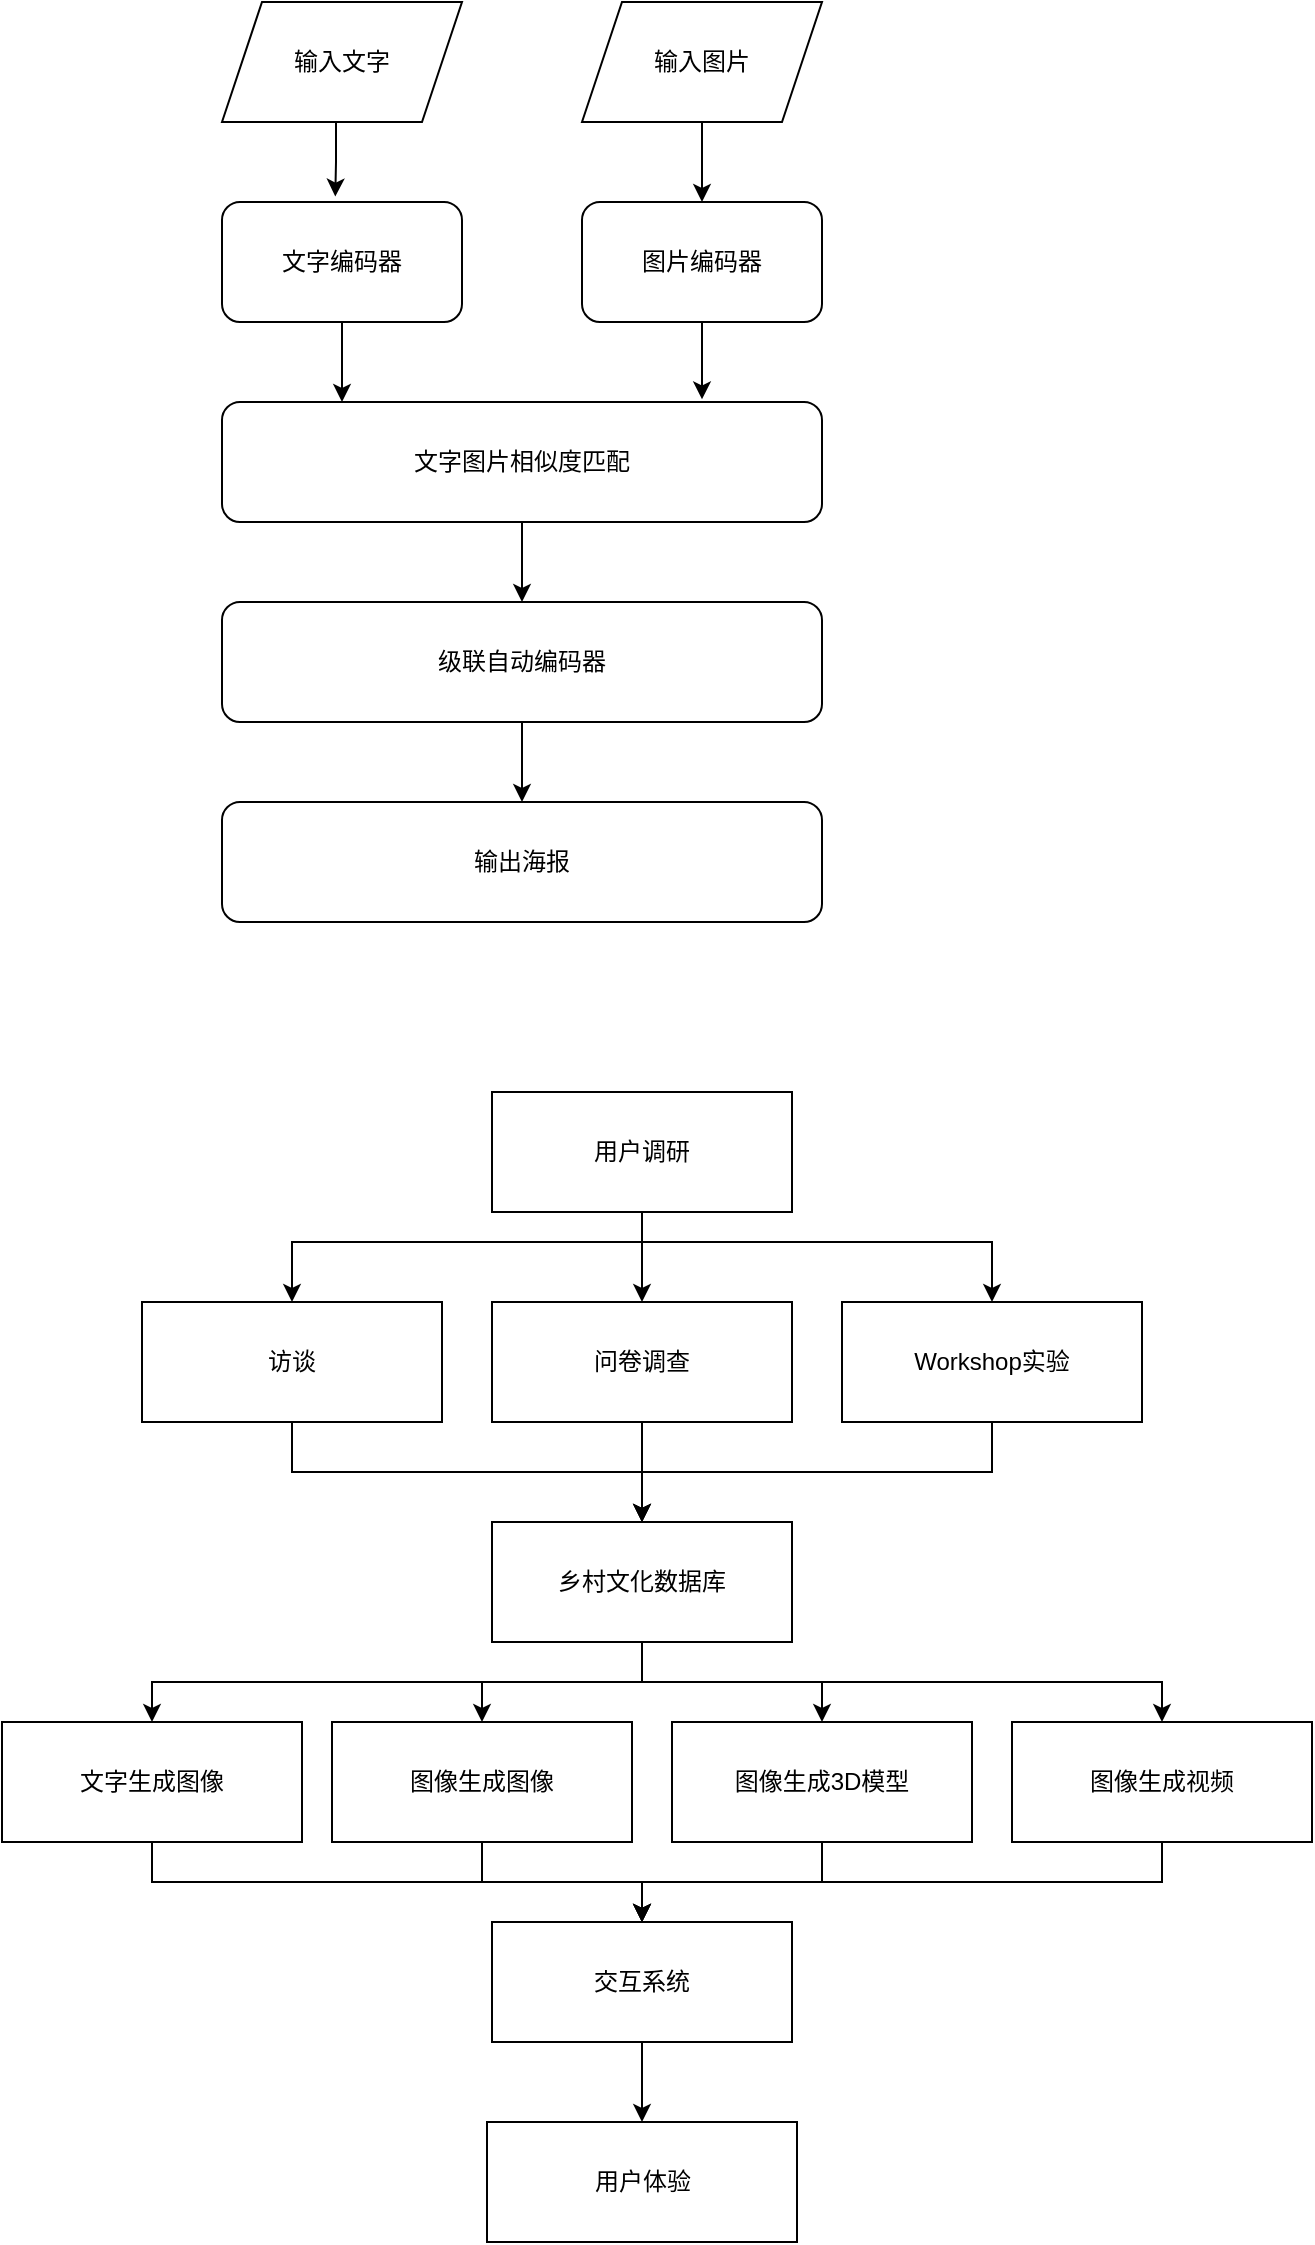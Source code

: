 <mxfile version="20.8.20" type="github">
  <diagram id="C5RBs43oDa-KdzZeNtuy" name="Page-1">
    <mxGraphModel dx="1360" dy="814" grid="1" gridSize="10" guides="1" tooltips="1" connect="1" arrows="1" fold="1" page="1" pageScale="1" pageWidth="827" pageHeight="1169" math="0" shadow="0">
      <root>
        <mxCell id="WIyWlLk6GJQsqaUBKTNV-0" />
        <mxCell id="WIyWlLk6GJQsqaUBKTNV-1" parent="WIyWlLk6GJQsqaUBKTNV-0" />
        <mxCell id="Au55FGA9Pkdlzi18izdJ-8" style="edgeStyle=orthogonalEdgeStyle;rounded=0;orthogonalLoop=1;jettySize=auto;html=1;entryX=0.472;entryY=-0.045;entryDx=0;entryDy=0;entryPerimeter=0;" edge="1" parent="WIyWlLk6GJQsqaUBKTNV-1" source="Au55FGA9Pkdlzi18izdJ-0" target="Au55FGA9Pkdlzi18izdJ-3">
          <mxGeometry relative="1" as="geometry">
            <Array as="points">
              <mxPoint x="217" y="120" />
              <mxPoint x="217" y="120" />
            </Array>
          </mxGeometry>
        </mxCell>
        <mxCell id="Au55FGA9Pkdlzi18izdJ-0" value="输入文字" style="shape=parallelogram;perimeter=parallelogramPerimeter;whiteSpace=wrap;html=1;fixedSize=1;" vertex="1" parent="WIyWlLk6GJQsqaUBKTNV-1">
          <mxGeometry x="160" y="40" width="120" height="60" as="geometry" />
        </mxCell>
        <mxCell id="Au55FGA9Pkdlzi18izdJ-9" style="edgeStyle=orthogonalEdgeStyle;rounded=0;orthogonalLoop=1;jettySize=auto;html=1;entryX=0.5;entryY=0;entryDx=0;entryDy=0;" edge="1" parent="WIyWlLk6GJQsqaUBKTNV-1" source="Au55FGA9Pkdlzi18izdJ-1" target="Au55FGA9Pkdlzi18izdJ-4">
          <mxGeometry relative="1" as="geometry" />
        </mxCell>
        <mxCell id="Au55FGA9Pkdlzi18izdJ-1" value="输入图片" style="shape=parallelogram;perimeter=parallelogramPerimeter;whiteSpace=wrap;html=1;fixedSize=1;" vertex="1" parent="WIyWlLk6GJQsqaUBKTNV-1">
          <mxGeometry x="340" y="40" width="120" height="60" as="geometry" />
        </mxCell>
        <mxCell id="Au55FGA9Pkdlzi18izdJ-10" style="edgeStyle=orthogonalEdgeStyle;rounded=0;orthogonalLoop=1;jettySize=auto;html=1;" edge="1" parent="WIyWlLk6GJQsqaUBKTNV-1" source="Au55FGA9Pkdlzi18izdJ-3">
          <mxGeometry relative="1" as="geometry">
            <mxPoint x="220" y="240" as="targetPoint" />
            <Array as="points">
              <mxPoint x="220" y="240" />
            </Array>
          </mxGeometry>
        </mxCell>
        <mxCell id="Au55FGA9Pkdlzi18izdJ-3" value="文字编码器" style="rounded=1;whiteSpace=wrap;html=1;" vertex="1" parent="WIyWlLk6GJQsqaUBKTNV-1">
          <mxGeometry x="160" y="140" width="120" height="60" as="geometry" />
        </mxCell>
        <mxCell id="Au55FGA9Pkdlzi18izdJ-11" style="edgeStyle=orthogonalEdgeStyle;rounded=0;orthogonalLoop=1;jettySize=auto;html=1;entryX=0.8;entryY=-0.022;entryDx=0;entryDy=0;entryPerimeter=0;" edge="1" parent="WIyWlLk6GJQsqaUBKTNV-1" source="Au55FGA9Pkdlzi18izdJ-4" target="Au55FGA9Pkdlzi18izdJ-5">
          <mxGeometry relative="1" as="geometry">
            <Array as="points" />
          </mxGeometry>
        </mxCell>
        <mxCell id="Au55FGA9Pkdlzi18izdJ-4" value="图片编码器" style="rounded=1;whiteSpace=wrap;html=1;" vertex="1" parent="WIyWlLk6GJQsqaUBKTNV-1">
          <mxGeometry x="340" y="140" width="120" height="60" as="geometry" />
        </mxCell>
        <mxCell id="Au55FGA9Pkdlzi18izdJ-12" style="edgeStyle=orthogonalEdgeStyle;rounded=0;orthogonalLoop=1;jettySize=auto;html=1;entryX=0.5;entryY=0;entryDx=0;entryDy=0;" edge="1" parent="WIyWlLk6GJQsqaUBKTNV-1" source="Au55FGA9Pkdlzi18izdJ-5" target="Au55FGA9Pkdlzi18izdJ-6">
          <mxGeometry relative="1" as="geometry" />
        </mxCell>
        <mxCell id="Au55FGA9Pkdlzi18izdJ-5" value="文字图片相似度匹配" style="rounded=1;whiteSpace=wrap;html=1;" vertex="1" parent="WIyWlLk6GJQsqaUBKTNV-1">
          <mxGeometry x="160" y="240" width="300" height="60" as="geometry" />
        </mxCell>
        <mxCell id="Au55FGA9Pkdlzi18izdJ-13" style="edgeStyle=orthogonalEdgeStyle;rounded=0;orthogonalLoop=1;jettySize=auto;html=1;entryX=0.5;entryY=0;entryDx=0;entryDy=0;" edge="1" parent="WIyWlLk6GJQsqaUBKTNV-1" source="Au55FGA9Pkdlzi18izdJ-6" target="Au55FGA9Pkdlzi18izdJ-7">
          <mxGeometry relative="1" as="geometry" />
        </mxCell>
        <mxCell id="Au55FGA9Pkdlzi18izdJ-6" value="级联自动编码器" style="rounded=1;whiteSpace=wrap;html=1;" vertex="1" parent="WIyWlLk6GJQsqaUBKTNV-1">
          <mxGeometry x="160" y="340" width="300" height="60" as="geometry" />
        </mxCell>
        <mxCell id="Au55FGA9Pkdlzi18izdJ-7" value="输出海报" style="rounded=1;whiteSpace=wrap;html=1;" vertex="1" parent="WIyWlLk6GJQsqaUBKTNV-1">
          <mxGeometry x="160" y="440" width="300" height="60" as="geometry" />
        </mxCell>
        <mxCell id="Au55FGA9Pkdlzi18izdJ-37" style="edgeStyle=orthogonalEdgeStyle;rounded=0;orthogonalLoop=1;jettySize=auto;html=1;entryX=0.5;entryY=0;entryDx=0;entryDy=0;" edge="1" parent="WIyWlLk6GJQsqaUBKTNV-1" source="Au55FGA9Pkdlzi18izdJ-14" target="Au55FGA9Pkdlzi18izdJ-26">
          <mxGeometry relative="1" as="geometry">
            <Array as="points">
              <mxPoint x="370" y="880" />
              <mxPoint x="125" y="880" />
            </Array>
          </mxGeometry>
        </mxCell>
        <mxCell id="Au55FGA9Pkdlzi18izdJ-38" style="edgeStyle=orthogonalEdgeStyle;rounded=0;orthogonalLoop=1;jettySize=auto;html=1;entryX=0.5;entryY=0;entryDx=0;entryDy=0;" edge="1" parent="WIyWlLk6GJQsqaUBKTNV-1" source="Au55FGA9Pkdlzi18izdJ-14" target="Au55FGA9Pkdlzi18izdJ-27">
          <mxGeometry relative="1" as="geometry" />
        </mxCell>
        <mxCell id="Au55FGA9Pkdlzi18izdJ-39" style="edgeStyle=orthogonalEdgeStyle;rounded=0;orthogonalLoop=1;jettySize=auto;html=1;" edge="1" parent="WIyWlLk6GJQsqaUBKTNV-1" source="Au55FGA9Pkdlzi18izdJ-14" target="Au55FGA9Pkdlzi18izdJ-28">
          <mxGeometry relative="1" as="geometry" />
        </mxCell>
        <mxCell id="Au55FGA9Pkdlzi18izdJ-40" style="edgeStyle=orthogonalEdgeStyle;rounded=0;orthogonalLoop=1;jettySize=auto;html=1;" edge="1" parent="WIyWlLk6GJQsqaUBKTNV-1" source="Au55FGA9Pkdlzi18izdJ-14" target="Au55FGA9Pkdlzi18izdJ-29">
          <mxGeometry relative="1" as="geometry">
            <Array as="points">
              <mxPoint x="370" y="880" />
              <mxPoint x="630" y="880" />
            </Array>
          </mxGeometry>
        </mxCell>
        <mxCell id="Au55FGA9Pkdlzi18izdJ-14" value="乡村文化数据库" style="rounded=0;whiteSpace=wrap;html=1;" vertex="1" parent="WIyWlLk6GJQsqaUBKTNV-1">
          <mxGeometry x="295" y="800" width="150" height="60" as="geometry" />
        </mxCell>
        <mxCell id="Au55FGA9Pkdlzi18izdJ-30" style="edgeStyle=orthogonalEdgeStyle;rounded=0;orthogonalLoop=1;jettySize=auto;html=1;entryX=0.5;entryY=0;entryDx=0;entryDy=0;" edge="1" parent="WIyWlLk6GJQsqaUBKTNV-1" source="Au55FGA9Pkdlzi18izdJ-15" target="Au55FGA9Pkdlzi18izdJ-21">
          <mxGeometry relative="1" as="geometry" />
        </mxCell>
        <mxCell id="Au55FGA9Pkdlzi18izdJ-31" style="edgeStyle=orthogonalEdgeStyle;rounded=0;orthogonalLoop=1;jettySize=auto;html=1;entryX=0.5;entryY=0;entryDx=0;entryDy=0;" edge="1" parent="WIyWlLk6GJQsqaUBKTNV-1" target="Au55FGA9Pkdlzi18izdJ-20">
          <mxGeometry relative="1" as="geometry">
            <mxPoint x="370" y="650" as="sourcePoint" />
            <Array as="points">
              <mxPoint x="370" y="660" />
              <mxPoint x="195" y="660" />
            </Array>
          </mxGeometry>
        </mxCell>
        <mxCell id="Au55FGA9Pkdlzi18izdJ-32" style="edgeStyle=orthogonalEdgeStyle;rounded=0;orthogonalLoop=1;jettySize=auto;html=1;exitX=0.5;exitY=1;exitDx=0;exitDy=0;" edge="1" parent="WIyWlLk6GJQsqaUBKTNV-1" source="Au55FGA9Pkdlzi18izdJ-15" target="Au55FGA9Pkdlzi18izdJ-22">
          <mxGeometry relative="1" as="geometry">
            <Array as="points">
              <mxPoint x="370" y="660" />
              <mxPoint x="545" y="660" />
            </Array>
          </mxGeometry>
        </mxCell>
        <mxCell id="Au55FGA9Pkdlzi18izdJ-15" value="用户调研" style="rounded=0;whiteSpace=wrap;html=1;" vertex="1" parent="WIyWlLk6GJQsqaUBKTNV-1">
          <mxGeometry x="295" y="585" width="150" height="60" as="geometry" />
        </mxCell>
        <mxCell id="Au55FGA9Pkdlzi18izdJ-45" style="edgeStyle=orthogonalEdgeStyle;rounded=0;orthogonalLoop=1;jettySize=auto;html=1;entryX=0.5;entryY=0;entryDx=0;entryDy=0;" edge="1" parent="WIyWlLk6GJQsqaUBKTNV-1" source="Au55FGA9Pkdlzi18izdJ-16" target="Au55FGA9Pkdlzi18izdJ-18">
          <mxGeometry relative="1" as="geometry" />
        </mxCell>
        <mxCell id="Au55FGA9Pkdlzi18izdJ-16" value="交互系统" style="rounded=0;whiteSpace=wrap;html=1;" vertex="1" parent="WIyWlLk6GJQsqaUBKTNV-1">
          <mxGeometry x="295" y="1000" width="150" height="60" as="geometry" />
        </mxCell>
        <mxCell id="Au55FGA9Pkdlzi18izdJ-18" value="用户体验" style="rounded=0;whiteSpace=wrap;html=1;" vertex="1" parent="WIyWlLk6GJQsqaUBKTNV-1">
          <mxGeometry x="292.5" y="1100" width="155" height="60" as="geometry" />
        </mxCell>
        <mxCell id="Au55FGA9Pkdlzi18izdJ-33" style="edgeStyle=orthogonalEdgeStyle;rounded=0;orthogonalLoop=1;jettySize=auto;html=1;entryX=0.5;entryY=0;entryDx=0;entryDy=0;exitX=0.5;exitY=1;exitDx=0;exitDy=0;" edge="1" parent="WIyWlLk6GJQsqaUBKTNV-1" source="Au55FGA9Pkdlzi18izdJ-20" target="Au55FGA9Pkdlzi18izdJ-14">
          <mxGeometry relative="1" as="geometry">
            <mxPoint x="280" y="720" as="sourcePoint" />
          </mxGeometry>
        </mxCell>
        <mxCell id="Au55FGA9Pkdlzi18izdJ-20" value="访谈" style="rounded=0;whiteSpace=wrap;html=1;" vertex="1" parent="WIyWlLk6GJQsqaUBKTNV-1">
          <mxGeometry x="120" y="690" width="150" height="60" as="geometry" />
        </mxCell>
        <mxCell id="Au55FGA9Pkdlzi18izdJ-35" style="edgeStyle=orthogonalEdgeStyle;rounded=0;orthogonalLoop=1;jettySize=auto;html=1;entryX=0.5;entryY=0;entryDx=0;entryDy=0;" edge="1" parent="WIyWlLk6GJQsqaUBKTNV-1" source="Au55FGA9Pkdlzi18izdJ-21" target="Au55FGA9Pkdlzi18izdJ-14">
          <mxGeometry relative="1" as="geometry" />
        </mxCell>
        <mxCell id="Au55FGA9Pkdlzi18izdJ-21" value="问卷调查" style="rounded=0;whiteSpace=wrap;html=1;" vertex="1" parent="WIyWlLk6GJQsqaUBKTNV-1">
          <mxGeometry x="295" y="690" width="150" height="60" as="geometry" />
        </mxCell>
        <mxCell id="Au55FGA9Pkdlzi18izdJ-36" style="edgeStyle=orthogonalEdgeStyle;rounded=0;orthogonalLoop=1;jettySize=auto;html=1;entryX=0.5;entryY=0;entryDx=0;entryDy=0;exitX=0.5;exitY=1;exitDx=0;exitDy=0;" edge="1" parent="WIyWlLk6GJQsqaUBKTNV-1" source="Au55FGA9Pkdlzi18izdJ-22" target="Au55FGA9Pkdlzi18izdJ-14">
          <mxGeometry relative="1" as="geometry" />
        </mxCell>
        <mxCell id="Au55FGA9Pkdlzi18izdJ-22" value="Workshop实验" style="rounded=0;whiteSpace=wrap;html=1;" vertex="1" parent="WIyWlLk6GJQsqaUBKTNV-1">
          <mxGeometry x="470" y="690" width="150" height="60" as="geometry" />
        </mxCell>
        <mxCell id="Au55FGA9Pkdlzi18izdJ-41" style="edgeStyle=orthogonalEdgeStyle;rounded=0;orthogonalLoop=1;jettySize=auto;html=1;" edge="1" parent="WIyWlLk6GJQsqaUBKTNV-1" source="Au55FGA9Pkdlzi18izdJ-26" target="Au55FGA9Pkdlzi18izdJ-16">
          <mxGeometry relative="1" as="geometry">
            <Array as="points">
              <mxPoint x="125" y="980" />
              <mxPoint x="370" y="980" />
            </Array>
          </mxGeometry>
        </mxCell>
        <mxCell id="Au55FGA9Pkdlzi18izdJ-26" value="文字生成图像" style="rounded=0;whiteSpace=wrap;html=1;" vertex="1" parent="WIyWlLk6GJQsqaUBKTNV-1">
          <mxGeometry x="50" y="900" width="150" height="60" as="geometry" />
        </mxCell>
        <mxCell id="Au55FGA9Pkdlzi18izdJ-42" style="edgeStyle=orthogonalEdgeStyle;rounded=0;orthogonalLoop=1;jettySize=auto;html=1;entryX=0.5;entryY=0;entryDx=0;entryDy=0;" edge="1" parent="WIyWlLk6GJQsqaUBKTNV-1" source="Au55FGA9Pkdlzi18izdJ-27" target="Au55FGA9Pkdlzi18izdJ-16">
          <mxGeometry relative="1" as="geometry" />
        </mxCell>
        <mxCell id="Au55FGA9Pkdlzi18izdJ-27" value="图像生成图像" style="rounded=0;whiteSpace=wrap;html=1;" vertex="1" parent="WIyWlLk6GJQsqaUBKTNV-1">
          <mxGeometry x="215" y="900" width="150" height="60" as="geometry" />
        </mxCell>
        <mxCell id="Au55FGA9Pkdlzi18izdJ-43" style="edgeStyle=orthogonalEdgeStyle;rounded=0;orthogonalLoop=1;jettySize=auto;html=1;" edge="1" parent="WIyWlLk6GJQsqaUBKTNV-1" source="Au55FGA9Pkdlzi18izdJ-28" target="Au55FGA9Pkdlzi18izdJ-16">
          <mxGeometry relative="1" as="geometry" />
        </mxCell>
        <mxCell id="Au55FGA9Pkdlzi18izdJ-28" value="图像生成3D模型" style="rounded=0;whiteSpace=wrap;html=1;" vertex="1" parent="WIyWlLk6GJQsqaUBKTNV-1">
          <mxGeometry x="385" y="900" width="150" height="60" as="geometry" />
        </mxCell>
        <mxCell id="Au55FGA9Pkdlzi18izdJ-44" style="edgeStyle=orthogonalEdgeStyle;rounded=0;orthogonalLoop=1;jettySize=auto;html=1;" edge="1" parent="WIyWlLk6GJQsqaUBKTNV-1" source="Au55FGA9Pkdlzi18izdJ-29" target="Au55FGA9Pkdlzi18izdJ-16">
          <mxGeometry relative="1" as="geometry">
            <Array as="points">
              <mxPoint x="630" y="980" />
              <mxPoint x="370" y="980" />
            </Array>
          </mxGeometry>
        </mxCell>
        <mxCell id="Au55FGA9Pkdlzi18izdJ-29" value="图像生成视频" style="rounded=0;whiteSpace=wrap;html=1;" vertex="1" parent="WIyWlLk6GJQsqaUBKTNV-1">
          <mxGeometry x="555" y="900" width="150" height="60" as="geometry" />
        </mxCell>
      </root>
    </mxGraphModel>
  </diagram>
</mxfile>
